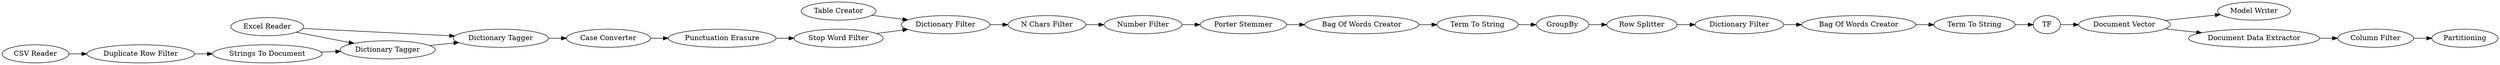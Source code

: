 digraph {
	"4733236892705128496_320" [label=TF]
	"-3033450162777416822_97" [label="Dictionary Filter"]
	"-6344660733863202050_101" [label=GroupBy]
	"-3033450162777416822_335" [label="Dictionary Tagger"]
	"-3033450162777416822_79" [label="Case Converter"]
	"4733236892705128496_86" [label="Bag Of Words Creator"]
	"-3033450162777416822_339" [label="Porter Stemmer"]
	"-3033450162777416822_338" [label="Excel Reader"]
	"5593157950324282690_879" [label="CSV Reader"]
	"-6344660733863202050_105" [label="Row Splitter"]
	"4733236892705128496_321" [label="Document Vector"]
	"4733236892705128496_8" [label="Term To String"]
	"5593157950324282690_876" [label="Model Writer"]
	"5593157950324282690_332" [label="Duplicate Row Filter"]
	"-3033450162777416822_334" [label="Dictionary Tagger"]
	"-3033450162777416822_98" [label="Table Creator"]
	"5593157950324282690_390" [label=Partitioning]
	"-3033450162777416822_91" [label="N Chars Filter"]
	"5593157950324282690_374" [label="Document Data Extractor"]
	"-3033450162777416822_104" [label="Number Filter"]
	"-3033450162777416822_89" [label="Stop Word Filter"]
	"5593157950324282690_391" [label="Column Filter"]
	"-6344660733863202050_106" [label="Dictionary Filter"]
	"-3033450162777416822_88" [label="Punctuation Erasure"]
	"-6344660733863202050_8" [label="Term To String"]
	"-6344660733863202050_86" [label="Bag Of Words Creator"]
	"5593157950324282690_308" [label="Strings To Document"]
	"-3033450162777416822_98" -> "-3033450162777416822_97"
	"-6344660733863202050_8" -> "-6344660733863202050_101"
	"5593157950324282690_308" -> "-3033450162777416822_334"
	"4733236892705128496_86" -> "4733236892705128496_8"
	"4733236892705128496_321" -> "5593157950324282690_374"
	"4733236892705128496_321" -> "5593157950324282690_876"
	"5593157950324282690_374" -> "5593157950324282690_391"
	"-6344660733863202050_105" -> "-6344660733863202050_106"
	"4733236892705128496_320" -> "4733236892705128496_321"
	"-3033450162777416822_79" -> "-3033450162777416822_88"
	"-6344660733863202050_101" -> "-6344660733863202050_105"
	"-3033450162777416822_335" -> "-3033450162777416822_79"
	"5593157950324282690_879" -> "5593157950324282690_332"
	"-3033450162777416822_334" -> "-3033450162777416822_335"
	"-3033450162777416822_91" -> "-3033450162777416822_104"
	"-3033450162777416822_339" -> "-6344660733863202050_86"
	"-3033450162777416822_338" -> "-3033450162777416822_334"
	"-3033450162777416822_338" -> "-3033450162777416822_335"
	"-3033450162777416822_97" -> "-3033450162777416822_91"
	"5593157950324282690_391" -> "5593157950324282690_390"
	"-6344660733863202050_106" -> "4733236892705128496_86"
	"-3033450162777416822_104" -> "-3033450162777416822_339"
	"4733236892705128496_8" -> "4733236892705128496_320"
	"-3033450162777416822_89" -> "-3033450162777416822_97"
	"5593157950324282690_332" -> "5593157950324282690_308"
	"-3033450162777416822_88" -> "-3033450162777416822_89"
	"-6344660733863202050_86" -> "-6344660733863202050_8"
	rankdir=LR
}
